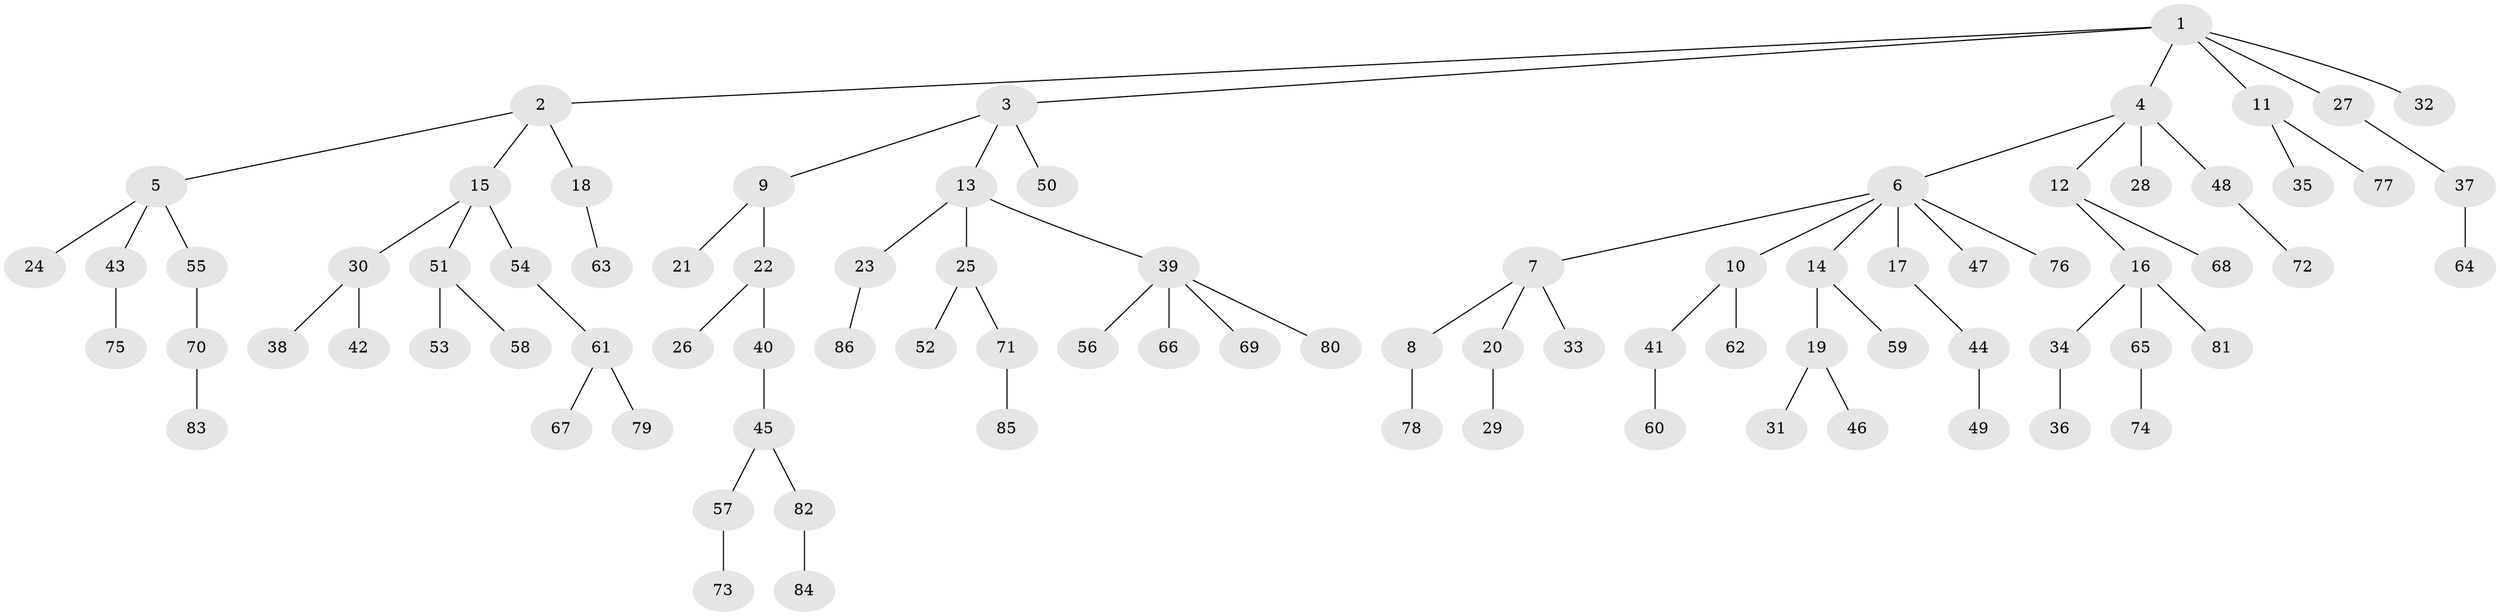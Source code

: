 // coarse degree distribution, {4: 0.06557377049180328, 3: 0.13114754098360656, 2: 0.29508196721311475, 1: 0.45901639344262296, 5: 0.03278688524590164, 6: 0.01639344262295082}
// Generated by graph-tools (version 1.1) at 2025/37/03/04/25 23:37:23]
// undirected, 86 vertices, 85 edges
graph export_dot {
  node [color=gray90,style=filled];
  1;
  2;
  3;
  4;
  5;
  6;
  7;
  8;
  9;
  10;
  11;
  12;
  13;
  14;
  15;
  16;
  17;
  18;
  19;
  20;
  21;
  22;
  23;
  24;
  25;
  26;
  27;
  28;
  29;
  30;
  31;
  32;
  33;
  34;
  35;
  36;
  37;
  38;
  39;
  40;
  41;
  42;
  43;
  44;
  45;
  46;
  47;
  48;
  49;
  50;
  51;
  52;
  53;
  54;
  55;
  56;
  57;
  58;
  59;
  60;
  61;
  62;
  63;
  64;
  65;
  66;
  67;
  68;
  69;
  70;
  71;
  72;
  73;
  74;
  75;
  76;
  77;
  78;
  79;
  80;
  81;
  82;
  83;
  84;
  85;
  86;
  1 -- 2;
  1 -- 3;
  1 -- 4;
  1 -- 11;
  1 -- 27;
  1 -- 32;
  2 -- 5;
  2 -- 15;
  2 -- 18;
  3 -- 9;
  3 -- 13;
  3 -- 50;
  4 -- 6;
  4 -- 12;
  4 -- 28;
  4 -- 48;
  5 -- 24;
  5 -- 43;
  5 -- 55;
  6 -- 7;
  6 -- 10;
  6 -- 14;
  6 -- 17;
  6 -- 47;
  6 -- 76;
  7 -- 8;
  7 -- 20;
  7 -- 33;
  8 -- 78;
  9 -- 21;
  9 -- 22;
  10 -- 41;
  10 -- 62;
  11 -- 35;
  11 -- 77;
  12 -- 16;
  12 -- 68;
  13 -- 23;
  13 -- 25;
  13 -- 39;
  14 -- 19;
  14 -- 59;
  15 -- 30;
  15 -- 51;
  15 -- 54;
  16 -- 34;
  16 -- 65;
  16 -- 81;
  17 -- 44;
  18 -- 63;
  19 -- 31;
  19 -- 46;
  20 -- 29;
  22 -- 26;
  22 -- 40;
  23 -- 86;
  25 -- 52;
  25 -- 71;
  27 -- 37;
  30 -- 38;
  30 -- 42;
  34 -- 36;
  37 -- 64;
  39 -- 56;
  39 -- 66;
  39 -- 69;
  39 -- 80;
  40 -- 45;
  41 -- 60;
  43 -- 75;
  44 -- 49;
  45 -- 57;
  45 -- 82;
  48 -- 72;
  51 -- 53;
  51 -- 58;
  54 -- 61;
  55 -- 70;
  57 -- 73;
  61 -- 67;
  61 -- 79;
  65 -- 74;
  70 -- 83;
  71 -- 85;
  82 -- 84;
}
